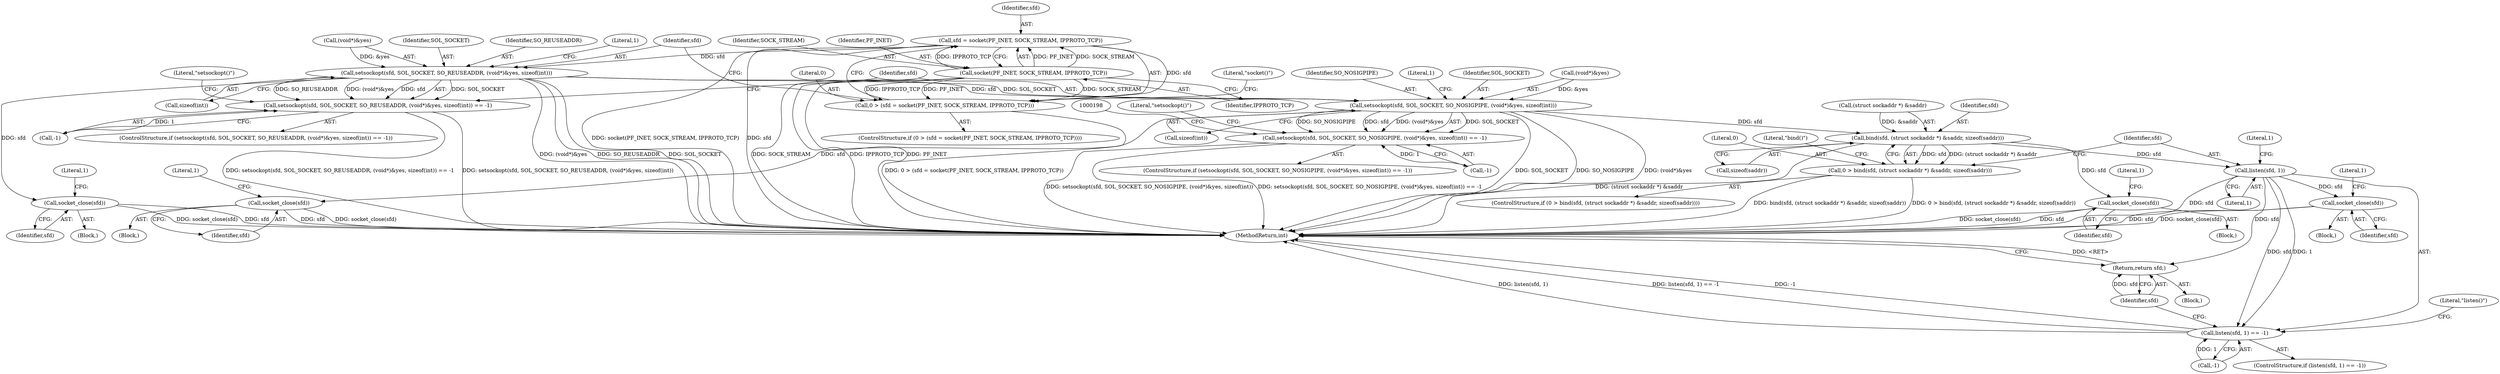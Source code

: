 digraph "0_libimobiledevice_4397b3376dc4e4cb1c991d0aed61ce6482614196@API" {
"1000140" [label="(Call,sfd = socket(PF_INET, SOCK_STREAM, IPPROTO_TCP))"];
"1000142" [label="(Call,socket(PF_INET, SOCK_STREAM, IPPROTO_TCP))"];
"1000138" [label="(Call,0 > (sfd = socket(PF_INET, SOCK_STREAM, IPPROTO_TCP)))"];
"1000154" [label="(Call,setsockopt(sfd, SOL_SOCKET, SO_REUSEADDR, (void*)&yes, sizeof(int)))"];
"1000153" [label="(Call,setsockopt(sfd, SOL_SOCKET, SO_REUSEADDR, (void*)&yes, sizeof(int)) == -1)"];
"1000169" [label="(Call,socket_close(sfd))"];
"1000176" [label="(Call,setsockopt(sfd, SOL_SOCKET, SO_NOSIGPIPE, (void*)&yes, sizeof(int)))"];
"1000175" [label="(Call,setsockopt(sfd, SOL_SOCKET, SO_NOSIGPIPE, (void*)&yes, sizeof(int)) == -1)"];
"1000191" [label="(Call,socket_close(sfd))"];
"1000226" [label="(Call,bind(sfd, (struct sockaddr *) &saddr, sizeof(saddr)))"];
"1000224" [label="(Call,0 > bind(sfd, (struct sockaddr *) &saddr, sizeof(saddr)))"];
"1000237" [label="(Call,socket_close(sfd))"];
"1000244" [label="(Call,listen(sfd, 1))"];
"1000243" [label="(Call,listen(sfd, 1) == -1)"];
"1000252" [label="(Call,socket_close(sfd))"];
"1000257" [label="(Return,return sfd;)"];
"1000227" [label="(Identifier,sfd)"];
"1000225" [label="(Literal,0)"];
"1000164" [label="(Call,-1)"];
"1000238" [label="(Identifier,sfd)"];
"1000138" [label="(Call,0 > (sfd = socket(PF_INET, SOCK_STREAM, IPPROTO_TCP)))"];
"1000170" [label="(Identifier,sfd)"];
"1000165" [label="(Literal,1)"];
"1000191" [label="(Call,socket_close(sfd))"];
"1000257" [label="(Return,return sfd;)"];
"1000155" [label="(Identifier,sfd)"];
"1000153" [label="(Call,setsockopt(sfd, SOL_SOCKET, SO_REUSEADDR, (void*)&yes, sizeof(int)) == -1)"];
"1000141" [label="(Identifier,sfd)"];
"1000180" [label="(Call,(void*)&yes)"];
"1000195" [label="(Literal,1)"];
"1000244" [label="(Call,listen(sfd, 1))"];
"1000234" [label="(Block,)"];
"1000251" [label="(Literal,\"listen()\")"];
"1000258" [label="(Identifier,sfd)"];
"1000253" [label="(Identifier,sfd)"];
"1000173" [label="(Literal,1)"];
"1000223" [label="(ControlStructure,if (0 > bind(sfd, (struct sockaddr *) &saddr, sizeof(saddr))))"];
"1000245" [label="(Identifier,sfd)"];
"1000156" [label="(Identifier,SOL_SOCKET)"];
"1000157" [label="(Identifier,SO_REUSEADDR)"];
"1000176" [label="(Call,setsockopt(sfd, SOL_SOCKET, SO_NOSIGPIPE, (void*)&yes, sizeof(int)))"];
"1000177" [label="(Identifier,sfd)"];
"1000236" [label="(Literal,\"bind()\")"];
"1000144" [label="(Identifier,SOCK_STREAM)"];
"1000179" [label="(Identifier,SO_NOSIGPIPE)"];
"1000228" [label="(Call,(struct sockaddr *) &saddr)"];
"1000224" [label="(Call,0 > bind(sfd, (struct sockaddr *) &saddr, sizeof(saddr)))"];
"1000145" [label="(Identifier,IPPROTO_TCP)"];
"1000158" [label="(Call,(void*)&yes)"];
"1000152" [label="(ControlStructure,if (setsockopt(sfd, SOL_SOCKET, SO_REUSEADDR, (void*)&yes, sizeof(int)) == -1))"];
"1000248" [label="(Literal,1)"];
"1000246" [label="(Literal,1)"];
"1000154" [label="(Call,setsockopt(sfd, SOL_SOCKET, SO_REUSEADDR, (void*)&yes, sizeof(int)))"];
"1000190" [label="(Literal,\"setsockopt()\")"];
"1000241" [label="(Literal,1)"];
"1000249" [label="(Block,)"];
"1000174" [label="(ControlStructure,if (setsockopt(sfd, SOL_SOCKET, SO_NOSIGPIPE, (void*)&yes, sizeof(int)) == -1))"];
"1000188" [label="(Block,)"];
"1000187" [label="(Literal,1)"];
"1000148" [label="(Literal,\"socket()\")"];
"1000162" [label="(Call,sizeof(int))"];
"1000184" [label="(Call,sizeof(int))"];
"1000192" [label="(Identifier,sfd)"];
"1000259" [label="(MethodReturn,int)"];
"1000178" [label="(Identifier,SOL_SOCKET)"];
"1000142" [label="(Call,socket(PF_INET, SOCK_STREAM, IPPROTO_TCP))"];
"1000226" [label="(Call,bind(sfd, (struct sockaddr *) &saddr, sizeof(saddr)))"];
"1000252" [label="(Call,socket_close(sfd))"];
"1000247" [label="(Call,-1)"];
"1000256" [label="(Literal,1)"];
"1000169" [label="(Call,socket_close(sfd))"];
"1000242" [label="(ControlStructure,if (listen(sfd, 1) == -1))"];
"1000140" [label="(Call,sfd = socket(PF_INET, SOCK_STREAM, IPPROTO_TCP))"];
"1000237" [label="(Call,socket_close(sfd))"];
"1000143" [label="(Identifier,PF_INET)"];
"1000139" [label="(Literal,0)"];
"1000243" [label="(Call,listen(sfd, 1) == -1)"];
"1000102" [label="(Block,)"];
"1000186" [label="(Call,-1)"];
"1000168" [label="(Literal,\"setsockopt()\")"];
"1000175" [label="(Call,setsockopt(sfd, SOL_SOCKET, SO_NOSIGPIPE, (void*)&yes, sizeof(int)) == -1)"];
"1000166" [label="(Block,)"];
"1000137" [label="(ControlStructure,if (0 > (sfd = socket(PF_INET, SOCK_STREAM, IPPROTO_TCP))))"];
"1000232" [label="(Call,sizeof(saddr))"];
"1000140" -> "1000138"  [label="AST: "];
"1000140" -> "1000142"  [label="CFG: "];
"1000141" -> "1000140"  [label="AST: "];
"1000142" -> "1000140"  [label="AST: "];
"1000138" -> "1000140"  [label="CFG: "];
"1000140" -> "1000259"  [label="DDG: socket(PF_INET, SOCK_STREAM, IPPROTO_TCP)"];
"1000140" -> "1000259"  [label="DDG: sfd"];
"1000140" -> "1000138"  [label="DDG: sfd"];
"1000142" -> "1000140"  [label="DDG: PF_INET"];
"1000142" -> "1000140"  [label="DDG: SOCK_STREAM"];
"1000142" -> "1000140"  [label="DDG: IPPROTO_TCP"];
"1000140" -> "1000154"  [label="DDG: sfd"];
"1000142" -> "1000145"  [label="CFG: "];
"1000143" -> "1000142"  [label="AST: "];
"1000144" -> "1000142"  [label="AST: "];
"1000145" -> "1000142"  [label="AST: "];
"1000142" -> "1000259"  [label="DDG: SOCK_STREAM"];
"1000142" -> "1000259"  [label="DDG: IPPROTO_TCP"];
"1000142" -> "1000259"  [label="DDG: PF_INET"];
"1000142" -> "1000138"  [label="DDG: PF_INET"];
"1000142" -> "1000138"  [label="DDG: SOCK_STREAM"];
"1000142" -> "1000138"  [label="DDG: IPPROTO_TCP"];
"1000138" -> "1000137"  [label="AST: "];
"1000139" -> "1000138"  [label="AST: "];
"1000148" -> "1000138"  [label="CFG: "];
"1000155" -> "1000138"  [label="CFG: "];
"1000138" -> "1000259"  [label="DDG: 0 > (sfd = socket(PF_INET, SOCK_STREAM, IPPROTO_TCP))"];
"1000154" -> "1000153"  [label="AST: "];
"1000154" -> "1000162"  [label="CFG: "];
"1000155" -> "1000154"  [label="AST: "];
"1000156" -> "1000154"  [label="AST: "];
"1000157" -> "1000154"  [label="AST: "];
"1000158" -> "1000154"  [label="AST: "];
"1000162" -> "1000154"  [label="AST: "];
"1000165" -> "1000154"  [label="CFG: "];
"1000154" -> "1000259"  [label="DDG: SO_REUSEADDR"];
"1000154" -> "1000259"  [label="DDG: (void*)&yes"];
"1000154" -> "1000259"  [label="DDG: SOL_SOCKET"];
"1000154" -> "1000153"  [label="DDG: SOL_SOCKET"];
"1000154" -> "1000153"  [label="DDG: SO_REUSEADDR"];
"1000154" -> "1000153"  [label="DDG: (void*)&yes"];
"1000154" -> "1000153"  [label="DDG: sfd"];
"1000158" -> "1000154"  [label="DDG: &yes"];
"1000154" -> "1000169"  [label="DDG: sfd"];
"1000154" -> "1000176"  [label="DDG: sfd"];
"1000154" -> "1000176"  [label="DDG: SOL_SOCKET"];
"1000153" -> "1000152"  [label="AST: "];
"1000153" -> "1000164"  [label="CFG: "];
"1000164" -> "1000153"  [label="AST: "];
"1000168" -> "1000153"  [label="CFG: "];
"1000177" -> "1000153"  [label="CFG: "];
"1000153" -> "1000259"  [label="DDG: setsockopt(sfd, SOL_SOCKET, SO_REUSEADDR, (void*)&yes, sizeof(int))"];
"1000153" -> "1000259"  [label="DDG: setsockopt(sfd, SOL_SOCKET, SO_REUSEADDR, (void*)&yes, sizeof(int)) == -1"];
"1000164" -> "1000153"  [label="DDG: 1"];
"1000169" -> "1000166"  [label="AST: "];
"1000169" -> "1000170"  [label="CFG: "];
"1000170" -> "1000169"  [label="AST: "];
"1000173" -> "1000169"  [label="CFG: "];
"1000169" -> "1000259"  [label="DDG: socket_close(sfd)"];
"1000169" -> "1000259"  [label="DDG: sfd"];
"1000176" -> "1000175"  [label="AST: "];
"1000176" -> "1000184"  [label="CFG: "];
"1000177" -> "1000176"  [label="AST: "];
"1000178" -> "1000176"  [label="AST: "];
"1000179" -> "1000176"  [label="AST: "];
"1000180" -> "1000176"  [label="AST: "];
"1000184" -> "1000176"  [label="AST: "];
"1000187" -> "1000176"  [label="CFG: "];
"1000176" -> "1000259"  [label="DDG: SOL_SOCKET"];
"1000176" -> "1000259"  [label="DDG: SO_NOSIGPIPE"];
"1000176" -> "1000259"  [label="DDG: (void*)&yes"];
"1000176" -> "1000175"  [label="DDG: SOL_SOCKET"];
"1000176" -> "1000175"  [label="DDG: SO_NOSIGPIPE"];
"1000176" -> "1000175"  [label="DDG: sfd"];
"1000176" -> "1000175"  [label="DDG: (void*)&yes"];
"1000180" -> "1000176"  [label="DDG: &yes"];
"1000176" -> "1000191"  [label="DDG: sfd"];
"1000176" -> "1000226"  [label="DDG: sfd"];
"1000175" -> "1000174"  [label="AST: "];
"1000175" -> "1000186"  [label="CFG: "];
"1000186" -> "1000175"  [label="AST: "];
"1000190" -> "1000175"  [label="CFG: "];
"1000198" -> "1000175"  [label="CFG: "];
"1000175" -> "1000259"  [label="DDG: setsockopt(sfd, SOL_SOCKET, SO_NOSIGPIPE, (void*)&yes, sizeof(int))"];
"1000175" -> "1000259"  [label="DDG: setsockopt(sfd, SOL_SOCKET, SO_NOSIGPIPE, (void*)&yes, sizeof(int)) == -1"];
"1000186" -> "1000175"  [label="DDG: 1"];
"1000191" -> "1000188"  [label="AST: "];
"1000191" -> "1000192"  [label="CFG: "];
"1000192" -> "1000191"  [label="AST: "];
"1000195" -> "1000191"  [label="CFG: "];
"1000191" -> "1000259"  [label="DDG: socket_close(sfd)"];
"1000191" -> "1000259"  [label="DDG: sfd"];
"1000226" -> "1000224"  [label="AST: "];
"1000226" -> "1000232"  [label="CFG: "];
"1000227" -> "1000226"  [label="AST: "];
"1000228" -> "1000226"  [label="AST: "];
"1000232" -> "1000226"  [label="AST: "];
"1000224" -> "1000226"  [label="CFG: "];
"1000226" -> "1000259"  [label="DDG: (struct sockaddr *) &saddr"];
"1000226" -> "1000224"  [label="DDG: sfd"];
"1000226" -> "1000224"  [label="DDG: (struct sockaddr *) &saddr"];
"1000228" -> "1000226"  [label="DDG: &saddr"];
"1000226" -> "1000237"  [label="DDG: sfd"];
"1000226" -> "1000244"  [label="DDG: sfd"];
"1000224" -> "1000223"  [label="AST: "];
"1000225" -> "1000224"  [label="AST: "];
"1000236" -> "1000224"  [label="CFG: "];
"1000245" -> "1000224"  [label="CFG: "];
"1000224" -> "1000259"  [label="DDG: bind(sfd, (struct sockaddr *) &saddr, sizeof(saddr))"];
"1000224" -> "1000259"  [label="DDG: 0 > bind(sfd, (struct sockaddr *) &saddr, sizeof(saddr))"];
"1000237" -> "1000234"  [label="AST: "];
"1000237" -> "1000238"  [label="CFG: "];
"1000238" -> "1000237"  [label="AST: "];
"1000241" -> "1000237"  [label="CFG: "];
"1000237" -> "1000259"  [label="DDG: socket_close(sfd)"];
"1000237" -> "1000259"  [label="DDG: sfd"];
"1000244" -> "1000243"  [label="AST: "];
"1000244" -> "1000246"  [label="CFG: "];
"1000245" -> "1000244"  [label="AST: "];
"1000246" -> "1000244"  [label="AST: "];
"1000248" -> "1000244"  [label="CFG: "];
"1000244" -> "1000259"  [label="DDG: sfd"];
"1000244" -> "1000243"  [label="DDG: sfd"];
"1000244" -> "1000243"  [label="DDG: 1"];
"1000244" -> "1000252"  [label="DDG: sfd"];
"1000244" -> "1000257"  [label="DDG: sfd"];
"1000243" -> "1000242"  [label="AST: "];
"1000243" -> "1000247"  [label="CFG: "];
"1000247" -> "1000243"  [label="AST: "];
"1000251" -> "1000243"  [label="CFG: "];
"1000258" -> "1000243"  [label="CFG: "];
"1000243" -> "1000259"  [label="DDG: listen(sfd, 1)"];
"1000243" -> "1000259"  [label="DDG: listen(sfd, 1) == -1"];
"1000243" -> "1000259"  [label="DDG: -1"];
"1000247" -> "1000243"  [label="DDG: 1"];
"1000252" -> "1000249"  [label="AST: "];
"1000252" -> "1000253"  [label="CFG: "];
"1000253" -> "1000252"  [label="AST: "];
"1000256" -> "1000252"  [label="CFG: "];
"1000252" -> "1000259"  [label="DDG: sfd"];
"1000252" -> "1000259"  [label="DDG: socket_close(sfd)"];
"1000257" -> "1000102"  [label="AST: "];
"1000257" -> "1000258"  [label="CFG: "];
"1000258" -> "1000257"  [label="AST: "];
"1000259" -> "1000257"  [label="CFG: "];
"1000257" -> "1000259"  [label="DDG: <RET>"];
"1000258" -> "1000257"  [label="DDG: sfd"];
}
